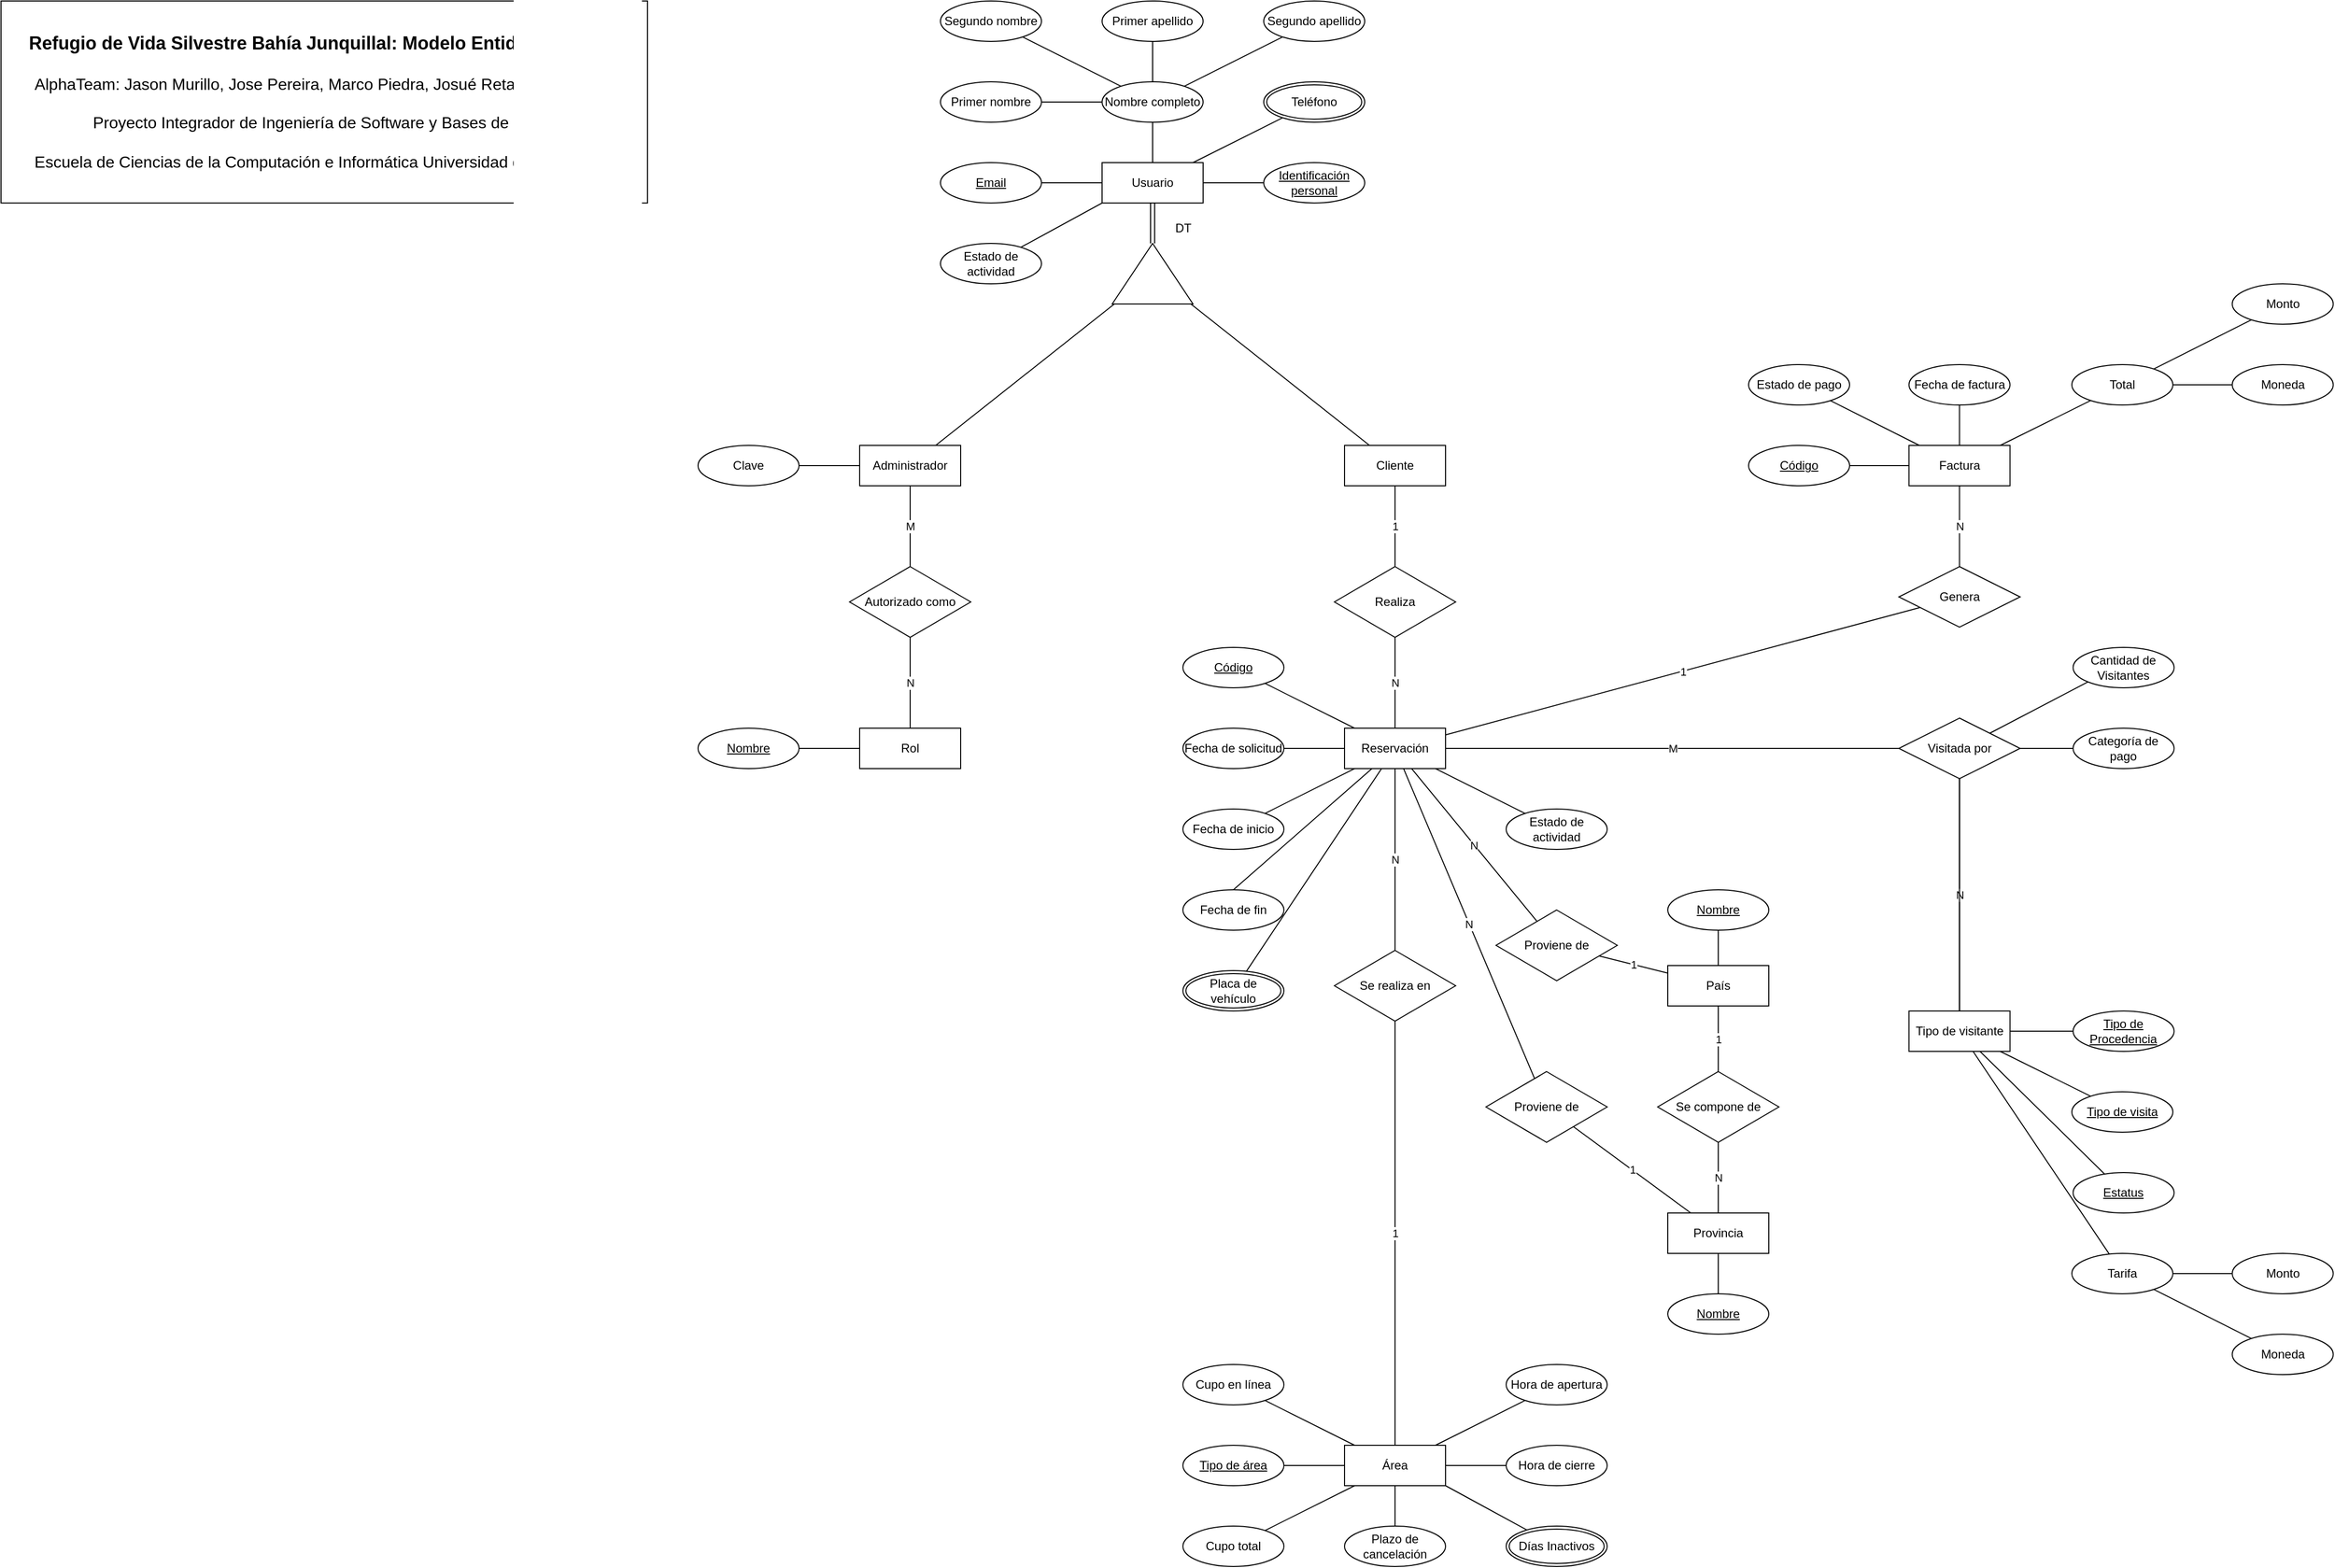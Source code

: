 <mxfile version="21.3.3" type="google" pages="2">
  <diagram id="D8fa6SzRuzp65krqOeX7" name="E-R">
    <mxGraphModel grid="1" page="1" gridSize="10" guides="1" tooltips="1" connect="1" arrows="1" fold="1" pageScale="1" pageWidth="850" pageHeight="1100" math="0" shadow="0">
      <root>
        <mxCell id="0" />
        <mxCell id="1" parent="0" />
        <mxCell id="Kqt-vZ9Plk5DfBnfXzL9-3" value="Identificación personal" style="ellipse;whiteSpace=wrap;html=1;align=center;fontStyle=4;" vertex="1" parent="1">
          <mxGeometry x="-270" y="200" width="100" height="40" as="geometry" />
        </mxCell>
        <mxCell id="Kqt-vZ9Plk5DfBnfXzL9-4" value="Nombre completo" style="ellipse;whiteSpace=wrap;html=1;align=center;" vertex="1" parent="1">
          <mxGeometry x="-430" y="120" width="100" height="40" as="geometry" />
        </mxCell>
        <mxCell id="Kqt-vZ9Plk5DfBnfXzL9-5" value="Email" style="ellipse;whiteSpace=wrap;html=1;align=center;fontStyle=4;" vertex="1" parent="1">
          <mxGeometry x="-590" y="200" width="100" height="40" as="geometry" />
        </mxCell>
        <mxCell id="Kqt-vZ9Plk5DfBnfXzL9-6" value="Usuario" style="whiteSpace=wrap;html=1;align=center;" vertex="1" parent="1">
          <mxGeometry x="-430" y="200" width="100" height="40" as="geometry" />
        </mxCell>
        <mxCell id="Kqt-vZ9Plk5DfBnfXzL9-7" value="Primer nombre" style="ellipse;whiteSpace=wrap;html=1;align=center;" vertex="1" parent="1">
          <mxGeometry x="-590" y="120" width="100" height="40" as="geometry" />
        </mxCell>
        <mxCell id="Kqt-vZ9Plk5DfBnfXzL9-8" value="Segundo nombre" style="ellipse;whiteSpace=wrap;html=1;align=center;" vertex="1" parent="1">
          <mxGeometry x="-590" y="40" width="100" height="40" as="geometry" />
        </mxCell>
        <mxCell id="Kqt-vZ9Plk5DfBnfXzL9-9" value="Primer apellido" style="ellipse;whiteSpace=wrap;html=1;align=center;" vertex="1" parent="1">
          <mxGeometry x="-430" y="40" width="100" height="40" as="geometry" />
        </mxCell>
        <mxCell id="Kqt-vZ9Plk5DfBnfXzL9-10" value="Segundo apellido" style="ellipse;whiteSpace=wrap;html=1;align=center;" vertex="1" parent="1">
          <mxGeometry x="-270" y="40" width="100" height="40" as="geometry" />
        </mxCell>
        <mxCell id="Kqt-vZ9Plk5DfBnfXzL9-11" value="" style="endArrow=none;html=1;rounded=0;" edge="1" parent="1" source="Kqt-vZ9Plk5DfBnfXzL9-7" target="Kqt-vZ9Plk5DfBnfXzL9-4">
          <mxGeometry relative="1" as="geometry">
            <mxPoint x="-480" y="200" as="sourcePoint" />
            <mxPoint x="-535.725" y="42.85" as="targetPoint" />
          </mxGeometry>
        </mxCell>
        <mxCell id="Kqt-vZ9Plk5DfBnfXzL9-12" value="" style="endArrow=none;html=1;rounded=0;" edge="1" parent="1" source="Kqt-vZ9Plk5DfBnfXzL9-8" target="Kqt-vZ9Plk5DfBnfXzL9-4">
          <mxGeometry relative="1" as="geometry">
            <mxPoint x="-345" y="84" as="sourcePoint" />
            <mxPoint x="-510.0" y="40" as="targetPoint" />
          </mxGeometry>
        </mxCell>
        <mxCell id="Kqt-vZ9Plk5DfBnfXzL9-13" value="" style="endArrow=none;html=1;rounded=0;" edge="1" parent="1" source="Kqt-vZ9Plk5DfBnfXzL9-4" target="Kqt-vZ9Plk5DfBnfXzL9-9">
          <mxGeometry relative="1" as="geometry">
            <mxPoint x="-270.0" y="40" as="sourcePoint" />
            <mxPoint x="-205" y="146" as="targetPoint" />
          </mxGeometry>
        </mxCell>
        <mxCell id="Kqt-vZ9Plk5DfBnfXzL9-14" value="" style="endArrow=none;html=1;rounded=0;" edge="1" parent="1" source="Kqt-vZ9Plk5DfBnfXzL9-4" target="Kqt-vZ9Plk5DfBnfXzL9-10">
          <mxGeometry relative="1" as="geometry">
            <mxPoint x="-244.157" y="42.879" as="sourcePoint" />
            <mxPoint x="-195" y="156" as="targetPoint" />
          </mxGeometry>
        </mxCell>
        <mxCell id="Kqt-vZ9Plk5DfBnfXzL9-15" value="" style="endArrow=none;html=1;rounded=0;" edge="1" parent="1" source="Kqt-vZ9Plk5DfBnfXzL9-5" target="Kqt-vZ9Plk5DfBnfXzL9-6">
          <mxGeometry relative="1" as="geometry">
            <mxPoint x="-315" y="114" as="sourcePoint" />
            <mxPoint x="-185" y="166" as="targetPoint" />
          </mxGeometry>
        </mxCell>
        <mxCell id="Kqt-vZ9Plk5DfBnfXzL9-16" value="" style="endArrow=none;html=1;rounded=0;" edge="1" parent="1" source="Kqt-vZ9Plk5DfBnfXzL9-4" target="Kqt-vZ9Plk5DfBnfXzL9-6">
          <mxGeometry relative="1" as="geometry">
            <mxPoint x="-305" y="124" as="sourcePoint" />
            <mxPoint x="-175" y="176" as="targetPoint" />
          </mxGeometry>
        </mxCell>
        <mxCell id="Kqt-vZ9Plk5DfBnfXzL9-17" value="" style="endArrow=none;html=1;rounded=0;" edge="1" parent="1" source="Kqt-vZ9Plk5DfBnfXzL9-3" target="Kqt-vZ9Plk5DfBnfXzL9-6">
          <mxGeometry relative="1" as="geometry">
            <mxPoint x="-295" y="134" as="sourcePoint" />
            <mxPoint x="-165" y="186" as="targetPoint" />
          </mxGeometry>
        </mxCell>
        <mxCell id="Kqt-vZ9Plk5DfBnfXzL9-20" value="Clave" style="ellipse;whiteSpace=wrap;html=1;align=center;" vertex="1" parent="1">
          <mxGeometry x="-830" y="480" width="100" height="40" as="geometry" />
        </mxCell>
        <mxCell id="Kqt-vZ9Plk5DfBnfXzL9-21" value="" style="endArrow=none;html=1;rounded=0;" edge="1" parent="1" source="Kqt-vZ9Plk5DfBnfXzL9-20" target="Kqt-vZ9Plk5DfBnfXzL9-28">
          <mxGeometry width="50" height="50" relative="1" as="geometry">
            <mxPoint x="-480" y="340" as="sourcePoint" />
            <mxPoint x="-430" y="290" as="targetPoint" />
          </mxGeometry>
        </mxCell>
        <mxCell id="Kqt-vZ9Plk5DfBnfXzL9-26" value="" style="triangle;whiteSpace=wrap;html=1;rotation=-90;" vertex="1" parent="1">
          <mxGeometry x="-410" y="270" width="60" height="80" as="geometry" />
        </mxCell>
        <mxCell id="Kqt-vZ9Plk5DfBnfXzL9-27" value="" style="endArrow=none;html=1;rounded=0;shape=link;" edge="1" parent="1" source="Kqt-vZ9Plk5DfBnfXzL9-26" target="Kqt-vZ9Plk5DfBnfXzL9-6">
          <mxGeometry relative="1" as="geometry">
            <mxPoint x="-388.462" y="282.308" as="sourcePoint" />
            <mxPoint x="450" y="350" as="targetPoint" />
          </mxGeometry>
        </mxCell>
        <mxCell id="Kqt-vZ9Plk5DfBnfXzL9-28" value="Administrador" style="whiteSpace=wrap;html=1;align=center;" vertex="1" parent="1">
          <mxGeometry x="-670" y="480" width="100" height="40" as="geometry" />
        </mxCell>
        <mxCell id="Kqt-vZ9Plk5DfBnfXzL9-29" value="Cliente" style="whiteSpace=wrap;html=1;align=center;" vertex="1" parent="1">
          <mxGeometry x="-190" y="480" width="100" height="40" as="geometry" />
        </mxCell>
        <mxCell id="Kqt-vZ9Plk5DfBnfXzL9-30" value="" style="endArrow=none;html=1;rounded=0;" edge="1" parent="1" source="Kqt-vZ9Plk5DfBnfXzL9-26" target="Kqt-vZ9Plk5DfBnfXzL9-28">
          <mxGeometry relative="1" as="geometry">
            <mxPoint x="-280" y="410" as="sourcePoint" />
            <mxPoint x="-280" y="370" as="targetPoint" />
          </mxGeometry>
        </mxCell>
        <mxCell id="Kqt-vZ9Plk5DfBnfXzL9-31" value="" style="endArrow=none;html=1;rounded=0;" edge="1" parent="1" source="Kqt-vZ9Plk5DfBnfXzL9-26" target="Kqt-vZ9Plk5DfBnfXzL9-29">
          <mxGeometry relative="1" as="geometry">
            <mxPoint x="-270" y="420" as="sourcePoint" />
            <mxPoint x="-270" y="380" as="targetPoint" />
          </mxGeometry>
        </mxCell>
        <mxCell id="Kqt-vZ9Plk5DfBnfXzL9-32" value="DT" style="text;html=1;align=center;verticalAlign=middle;resizable=0;points=[];autosize=1;strokeColor=none;fillColor=none;" vertex="1" parent="1">
          <mxGeometry x="-370" y="250" width="40" height="30" as="geometry" />
        </mxCell>
        <mxCell id="Kqt-vZ9Plk5DfBnfXzL9-33" value="Rol" style="whiteSpace=wrap;html=1;align=center;" vertex="1" parent="1">
          <mxGeometry x="-670" y="760" width="100" height="40" as="geometry" />
        </mxCell>
        <mxCell id="Kqt-vZ9Plk5DfBnfXzL9-35" value="Autorizado como" style="shape=rhombus;perimeter=rhombusPerimeter;whiteSpace=wrap;html=1;align=center;" vertex="1" parent="1">
          <mxGeometry x="-680" y="600" width="120" height="70" as="geometry" />
        </mxCell>
        <mxCell id="Kqt-vZ9Plk5DfBnfXzL9-37" value="N" style="endArrow=none;html=1;rounded=0;" edge="1" parent="1" source="Kqt-vZ9Plk5DfBnfXzL9-35" target="Kqt-vZ9Plk5DfBnfXzL9-33">
          <mxGeometry relative="1" as="geometry">
            <mxPoint x="-620" y="910" as="sourcePoint" />
            <mxPoint x="-570" y="910" as="targetPoint" />
          </mxGeometry>
        </mxCell>
        <mxCell id="Kqt-vZ9Plk5DfBnfXzL9-38" value="M" style="endArrow=none;html=1;rounded=0;" edge="1" parent="1" source="Kqt-vZ9Plk5DfBnfXzL9-35" target="Kqt-vZ9Plk5DfBnfXzL9-28">
          <mxGeometry relative="1" as="geometry">
            <mxPoint x="-610" y="680" as="sourcePoint" />
            <mxPoint x="-560" y="680" as="targetPoint" />
          </mxGeometry>
        </mxCell>
        <mxCell id="Kqt-vZ9Plk5DfBnfXzL9-43" value="Nombre" style="ellipse;whiteSpace=wrap;html=1;align=center;fontStyle=4;" vertex="1" parent="1">
          <mxGeometry x="-830" y="760" width="100" height="40" as="geometry" />
        </mxCell>
        <mxCell id="Kqt-vZ9Plk5DfBnfXzL9-71" value="Área" style="whiteSpace=wrap;html=1;align=center;" vertex="1" parent="1">
          <mxGeometry x="-190" y="1470" width="100" height="40" as="geometry" />
        </mxCell>
        <mxCell id="Kqt-vZ9Plk5DfBnfXzL9-97" value="Tipo de visitante" style="whiteSpace=wrap;html=1;align=center;" vertex="1" parent="1">
          <mxGeometry x="368.77" y="1040" width="100" height="40" as="geometry" />
        </mxCell>
        <mxCell id="Kqt-vZ9Plk5DfBnfXzL9-99" value="Tipo de Procedencia" style="ellipse;whiteSpace=wrap;html=1;align=center;fontStyle=4;" vertex="1" parent="1">
          <mxGeometry x="531.23" y="1040" width="100" height="40" as="geometry" />
        </mxCell>
        <mxCell id="qFDOHUSYHFr1o0WApgUc-2" value="Teléfono" style="ellipse;shape=doubleEllipse;margin=3;whiteSpace=wrap;html=1;align=center;" vertex="1" parent="1">
          <mxGeometry x="-270" y="120" width="100" height="40" as="geometry" />
        </mxCell>
        <mxCell id="qFDOHUSYHFr1o0WApgUc-3" value="" style="endArrow=none;html=1;rounded=0;" edge="1" parent="1" source="Kqt-vZ9Plk5DfBnfXzL9-6" target="qFDOHUSYHFr1o0WApgUc-2">
          <mxGeometry relative="1" as="geometry">
            <mxPoint x="-260" y="230" as="sourcePoint" />
            <mxPoint x="-100" y="230" as="targetPoint" />
          </mxGeometry>
        </mxCell>
        <mxCell id="qFDOHUSYHFr1o0WApgUc-39" value="Placa de vehículo" style="ellipse;shape=doubleEllipse;margin=3;whiteSpace=wrap;html=1;align=center;" vertex="1" parent="1">
          <mxGeometry x="-350" y="1000" width="100" height="40" as="geometry" />
        </mxCell>
        <mxCell id="1ZeVHOT2A63UaoM2Mehe-14" value="Genera" style="shape=rhombus;perimeter=rhombusPerimeter;whiteSpace=wrap;html=1;align=center;" vertex="1" parent="1">
          <mxGeometry x="358.77" y="600" width="120" height="60" as="geometry" />
        </mxCell>
        <mxCell id="1ZeVHOT2A63UaoM2Mehe-15" value="Factura" style="whiteSpace=wrap;html=1;align=center;" vertex="1" parent="1">
          <mxGeometry x="368.77" y="480" width="100" height="40" as="geometry" />
        </mxCell>
        <mxCell id="1ZeVHOT2A63UaoM2Mehe-19" value="Total" style="ellipse;whiteSpace=wrap;html=1;align=center;" vertex="1" parent="1">
          <mxGeometry x="530" y="400" width="100" height="40" as="geometry" />
        </mxCell>
        <mxCell id="1ZeVHOT2A63UaoM2Mehe-23" value="N" style="endArrow=none;html=1;rounded=0;" edge="1" parent="1" source="1ZeVHOT2A63UaoM2Mehe-14" target="1ZeVHOT2A63UaoM2Mehe-15">
          <mxGeometry width="50" height="50" relative="1" as="geometry">
            <mxPoint x="1518.77" y="235" as="sourcePoint" />
            <mxPoint x="1238.77" as="targetPoint" />
          </mxGeometry>
        </mxCell>
        <mxCell id="1ZeVHOT2A63UaoM2Mehe-25" value="Código" style="ellipse;whiteSpace=wrap;html=1;align=center;fontStyle=4;" vertex="1" parent="1">
          <mxGeometry x="210" y="480" width="100" height="40" as="geometry" />
        </mxCell>
        <mxCell id="1ZeVHOT2A63UaoM2Mehe-26" value="" style="endArrow=none;html=1;rounded=0;" edge="1" parent="1" source="1ZeVHOT2A63UaoM2Mehe-25" target="1ZeVHOT2A63UaoM2Mehe-15">
          <mxGeometry relative="1" as="geometry">
            <mxPoint x="290.005" y="435.617" as="sourcePoint" />
            <mxPoint x="148.77" y="720" as="targetPoint" />
          </mxGeometry>
        </mxCell>
        <mxCell id="1ZeVHOT2A63UaoM2Mehe-28" value="" style="endArrow=none;html=1;rounded=0;" edge="1" parent="1" source="1ZeVHOT2A63UaoM2Mehe-15" target="1ZeVHOT2A63UaoM2Mehe-19">
          <mxGeometry relative="1" as="geometry">
            <mxPoint x="1088.77" y="1000" as="sourcePoint" />
            <mxPoint x="148.77" y="720" as="targetPoint" />
          </mxGeometry>
        </mxCell>
        <mxCell id="1ZeVHOT2A63UaoM2Mehe-34" value="" style="endArrow=none;html=1;rounded=0;" edge="1" parent="1" source="qFDOHUSYHFr1o0WApgUc-39" target="sY47T2-COHp8lDWQmf8w-21">
          <mxGeometry width="50" height="50" relative="1" as="geometry">
            <mxPoint x="-30" y="610" as="sourcePoint" />
            <mxPoint x="20" y="560" as="targetPoint" />
          </mxGeometry>
        </mxCell>
        <mxCell id="1ZeVHOT2A63UaoM2Mehe-41" value="" style="endArrow=none;html=1;rounded=0;" edge="1" parent="1" source="hWiOat8IrOAbXOlycMeo-8" target="sY47T2-COHp8lDWQmf8w-21">
          <mxGeometry relative="1" as="geometry">
            <mxPoint x="680" y="470" as="sourcePoint" />
            <mxPoint x="290" y="720" as="targetPoint" />
          </mxGeometry>
        </mxCell>
        <mxCell id="1ZeVHOT2A63UaoM2Mehe-100" value="Cupo total" style="ellipse;whiteSpace=wrap;html=1;align=center;" vertex="1" parent="1">
          <mxGeometry x="-350" y="1550" width="100" height="40" as="geometry" />
        </mxCell>
        <mxCell id="1ZeVHOT2A63UaoM2Mehe-101" value="1" style="endArrow=none;html=1;rounded=0;" edge="1" parent="1" source="sY47T2-COHp8lDWQmf8w-12" target="Kqt-vZ9Plk5DfBnfXzL9-71">
          <mxGeometry relative="1" as="geometry">
            <mxPoint x="-890" y="1440" as="sourcePoint" />
            <mxPoint x="-730" y="1500" as="targetPoint" />
          </mxGeometry>
        </mxCell>
        <mxCell id="1ZeVHOT2A63UaoM2Mehe-105" value="" style="endArrow=none;html=1;rounded=0;" edge="1" parent="1" source="Kqt-vZ9Plk5DfBnfXzL9-71" target="1ZeVHOT2A63UaoM2Mehe-100">
          <mxGeometry relative="1" as="geometry">
            <mxPoint x="-430" y="1510" as="sourcePoint" />
            <mxPoint x="-1380" y="1910" as="targetPoint" />
          </mxGeometry>
        </mxCell>
        <mxCell id="1ZeVHOT2A63UaoM2Mehe-122" value="" style="endArrow=none;html=1;rounded=0;" edge="1" parent="1" source="Kqt-vZ9Plk5DfBnfXzL9-99" target="Kqt-vZ9Plk5DfBnfXzL9-97">
          <mxGeometry relative="1" as="geometry">
            <mxPoint x="238.77" y="700" as="sourcePoint" />
            <mxPoint x="398.77" y="700" as="targetPoint" />
          </mxGeometry>
        </mxCell>
        <mxCell id="1ZeVHOT2A63UaoM2Mehe-135" value="" style="endArrow=none;html=1;rounded=0;" edge="1" parent="1" source="1ZeVHOT2A63UaoM2Mehe-119" target="USUCQsb5pAr8QLoM0wyg-1">
          <mxGeometry relative="1" as="geometry">
            <mxPoint x="1378.77" y="410" as="sourcePoint" />
            <mxPoint x="548.647" y="844.421" as="targetPoint" />
          </mxGeometry>
        </mxCell>
        <mxCell id="1ZeVHOT2A63UaoM2Mehe-136" value="Estatus" style="ellipse;whiteSpace=wrap;html=1;align=center;fontStyle=4;" vertex="1" parent="1">
          <mxGeometry x="531.23" y="1200" width="100" height="40" as="geometry" />
        </mxCell>
        <mxCell id="1ZeVHOT2A63UaoM2Mehe-137" value="" style="endArrow=none;html=1;rounded=0;" edge="1" parent="1" source="1ZeVHOT2A63UaoM2Mehe-136" target="Kqt-vZ9Plk5DfBnfXzL9-97">
          <mxGeometry relative="1" as="geometry">
            <mxPoint x="678.77" y="540" as="sourcePoint" />
            <mxPoint x="838.77" y="540" as="targetPoint" />
          </mxGeometry>
        </mxCell>
        <mxCell id="B8EIARJEzoTsojzDx6ol-6" value="Tarifa" style="ellipse;whiteSpace=wrap;html=1;align=center;" vertex="1" parent="1">
          <mxGeometry x="530" y="1280" width="100" height="40" as="geometry" />
        </mxCell>
        <mxCell id="B8EIARJEzoTsojzDx6ol-7" value="Moneda" style="ellipse;whiteSpace=wrap;html=1;align=center;" vertex="1" parent="1">
          <mxGeometry x="688.77" y="1360" width="100" height="40" as="geometry" />
        </mxCell>
        <mxCell id="B8EIARJEzoTsojzDx6ol-8" value="" style="endArrow=none;html=1;rounded=0;" edge="1" parent="1" source="Kqt-vZ9Plk5DfBnfXzL9-97" target="B8EIARJEzoTsojzDx6ol-6">
          <mxGeometry relative="1" as="geometry">
            <mxPoint x="908.77" y="640" as="sourcePoint" />
            <mxPoint x="1048.77" y="630" as="targetPoint" />
          </mxGeometry>
        </mxCell>
        <mxCell id="B8EIARJEzoTsojzDx6ol-9" value="" style="endArrow=none;html=1;rounded=0;" edge="1" parent="1" source="B8EIARJEzoTsojzDx6ol-6" target="B8EIARJEzoTsojzDx6ol-7">
          <mxGeometry relative="1" as="geometry">
            <mxPoint x="1111.235" y="1205.617" as="sourcePoint" />
            <mxPoint x="1172" y="1173" as="targetPoint" />
          </mxGeometry>
        </mxCell>
        <mxCell id="B8EIARJEzoTsojzDx6ol-11" value="Moneda" style="ellipse;whiteSpace=wrap;html=1;align=center;" vertex="1" parent="1">
          <mxGeometry x="688.77" y="400" width="100" height="40" as="geometry" />
        </mxCell>
        <mxCell id="B8EIARJEzoTsojzDx6ol-12" value="" style="endArrow=none;html=1;rounded=0;" edge="1" parent="1" source="1ZeVHOT2A63UaoM2Mehe-19" target="B8EIARJEzoTsojzDx6ol-11">
          <mxGeometry relative="1" as="geometry">
            <mxPoint x="1428.77" y="660" as="sourcePoint" />
            <mxPoint x="1138.77" y="540" as="targetPoint" />
          </mxGeometry>
        </mxCell>
        <mxCell id="riO0B1hnQ6P0g7jeHkSF-1" value="Estado de actividad" style="ellipse;whiteSpace=wrap;html=1;align=center;" vertex="1" parent="1">
          <mxGeometry x="-590" y="280" width="100" height="40" as="geometry" />
        </mxCell>
        <mxCell id="riO0B1hnQ6P0g7jeHkSF-2" value="" style="endArrow=none;html=1;rounded=0;entryX=0;entryY=1;entryDx=0;entryDy=0;" edge="1" parent="1" source="riO0B1hnQ6P0g7jeHkSF-1" target="Kqt-vZ9Plk5DfBnfXzL9-6">
          <mxGeometry relative="1" as="geometry">
            <mxPoint x="-210" y="550" as="sourcePoint" />
            <mxPoint x="-50" y="550" as="targetPoint" />
          </mxGeometry>
        </mxCell>
        <mxCell id="RWrSl44hWCOKPZgHyArZ-4" value="" style="endArrow=none;html=1;rounded=0;" edge="1" parent="1" source="Kqt-vZ9Plk5DfBnfXzL9-43" target="Kqt-vZ9Plk5DfBnfXzL9-33">
          <mxGeometry relative="1" as="geometry">
            <mxPoint x="-260" y="910" as="sourcePoint" />
            <mxPoint x="-100" y="910" as="targetPoint" />
          </mxGeometry>
        </mxCell>
        <mxCell id="qe52rmB15biePx1LGS6w-1" value="Estado de pago" style="ellipse;whiteSpace=wrap;html=1;align=center;" vertex="1" parent="1">
          <mxGeometry x="210" y="400" width="100" height="40" as="geometry" />
        </mxCell>
        <mxCell id="qe52rmB15biePx1LGS6w-2" value="" style="endArrow=none;html=1;rounded=0;" edge="1" parent="1" source="1ZeVHOT2A63UaoM2Mehe-15" target="qe52rmB15biePx1LGS6w-1">
          <mxGeometry relative="1" as="geometry">
            <mxPoint x="918.77" y="940.0" as="sourcePoint" />
            <mxPoint x="1178.77" y="470" as="targetPoint" />
          </mxGeometry>
        </mxCell>
        <mxCell id="sY47T2-COHp8lDWQmf8w-3" value="Realiza" style="shape=rhombus;perimeter=rhombusPerimeter;whiteSpace=wrap;html=1;align=center;" vertex="1" parent="1">
          <mxGeometry x="-200" y="600" width="120" height="70" as="geometry" />
        </mxCell>
        <mxCell id="sY47T2-COHp8lDWQmf8w-4" value="1" style="endArrow=none;html=1;rounded=0;" edge="1" parent="1" source="Kqt-vZ9Plk5DfBnfXzL9-29" target="sY47T2-COHp8lDWQmf8w-3">
          <mxGeometry width="50" height="50" relative="1" as="geometry">
            <mxPoint x="-110" y="490" as="sourcePoint" />
            <mxPoint x="940" y="510" as="targetPoint" />
          </mxGeometry>
        </mxCell>
        <mxCell id="sY47T2-COHp8lDWQmf8w-5" value="N" style="endArrow=none;html=1;rounded=0;" edge="1" parent="1" source="sY47T2-COHp8lDWQmf8w-3" target="sY47T2-COHp8lDWQmf8w-21">
          <mxGeometry width="50" height="50" relative="1" as="geometry">
            <mxPoint x="1000" y="570" as="sourcePoint" />
            <mxPoint x="950" y="505.769" as="targetPoint" />
          </mxGeometry>
        </mxCell>
        <mxCell id="sY47T2-COHp8lDWQmf8w-10" value="" style="endArrow=none;html=1;rounded=0;" edge="1" parent="1" source="sY47T2-COHp8lDWQmf8w-21" target="xY7ZsWSme33N39OAaJpe-32">
          <mxGeometry width="50" height="50" relative="1" as="geometry">
            <mxPoint x="-167.692" y="971.538" as="sourcePoint" />
            <mxPoint x="870" y="480" as="targetPoint" />
          </mxGeometry>
        </mxCell>
        <mxCell id="sY47T2-COHp8lDWQmf8w-12" value="Se realiza en" style="shape=rhombus;perimeter=rhombusPerimeter;whiteSpace=wrap;html=1;align=center;" vertex="1" parent="1">
          <mxGeometry x="-200" y="980" width="120" height="70" as="geometry" />
        </mxCell>
        <mxCell id="sY47T2-COHp8lDWQmf8w-13" value="N" style="endArrow=none;html=1;rounded=0;" edge="1" parent="1" source="sY47T2-COHp8lDWQmf8w-21" target="sY47T2-COHp8lDWQmf8w-12">
          <mxGeometry width="50" height="50" relative="1" as="geometry">
            <mxPoint x="-120" y="830" as="sourcePoint" />
            <mxPoint x="346" y="1090" as="targetPoint" />
          </mxGeometry>
        </mxCell>
        <mxCell id="sY47T2-COHp8lDWQmf8w-21" value="Reservación" style="whiteSpace=wrap;html=1;align=center;" vertex="1" parent="1">
          <mxGeometry x="-190" y="760" width="100" height="40" as="geometry" />
        </mxCell>
        <mxCell id="sY47T2-COHp8lDWQmf8w-38" value="1" style="endArrow=none;html=1;rounded=0;" edge="1" parent="1" source="sY47T2-COHp8lDWQmf8w-21" target="1ZeVHOT2A63UaoM2Mehe-14">
          <mxGeometry width="50" height="50" relative="1" as="geometry">
            <mxPoint x="240" y="440" as="sourcePoint" />
            <mxPoint x="290" y="390" as="targetPoint" />
          </mxGeometry>
        </mxCell>
        <mxCell id="sY47T2-COHp8lDWQmf8w-41" value="N" style="endArrow=none;html=1;rounded=0;" edge="1" parent="1" source="1ZeVHOT2A63UaoM2Mehe-119" target="Kqt-vZ9Plk5DfBnfXzL9-97">
          <mxGeometry width="50" height="50" relative="1" as="geometry">
            <mxPoint x="1078.77" y="750" as="sourcePoint" />
            <mxPoint x="1128.77" y="700" as="targetPoint" />
          </mxGeometry>
        </mxCell>
        <mxCell id="sY47T2-COHp8lDWQmf8w-42" value="M" style="endArrow=none;html=1;rounded=0;" edge="1" parent="1" source="sY47T2-COHp8lDWQmf8w-21" target="1ZeVHOT2A63UaoM2Mehe-119">
          <mxGeometry width="50" height="50" relative="1" as="geometry">
            <mxPoint x="1000" y="720" as="sourcePoint" />
            <mxPoint x="1020" y="600" as="targetPoint" />
          </mxGeometry>
        </mxCell>
        <mxCell id="sY47T2-COHp8lDWQmf8w-43" value="Monto" style="ellipse;whiteSpace=wrap;html=1;align=center;" vertex="1" parent="1">
          <mxGeometry x="688.77" y="1280" width="100" height="40" as="geometry" />
        </mxCell>
        <mxCell id="sY47T2-COHp8lDWQmf8w-44" value="" style="endArrow=none;html=1;rounded=0;" edge="1" parent="1" source="B8EIARJEzoTsojzDx6ol-6" target="sY47T2-COHp8lDWQmf8w-43">
          <mxGeometry relative="1" as="geometry">
            <mxPoint x="760" y="1300" as="sourcePoint" />
            <mxPoint x="760" y="1340" as="targetPoint" />
          </mxGeometry>
        </mxCell>
        <mxCell id="sY47T2-COHp8lDWQmf8w-46" value="" style="endArrow=none;html=1;rounded=0;" edge="1" parent="1" source="Kqt-vZ9Plk5DfBnfXzL9-97" target="YhCTuX_-DWByCGEXrxEa-3">
          <mxGeometry relative="1" as="geometry">
            <mxPoint x="578.77" y="650" as="sourcePoint" />
            <mxPoint x="310" y="1060" as="targetPoint" />
          </mxGeometry>
        </mxCell>
        <mxCell id="hWiOat8IrOAbXOlycMeo-2" value="Monto" style="ellipse;whiteSpace=wrap;html=1;align=center;" vertex="1" parent="1">
          <mxGeometry x="688.77" y="320" width="100" height="40" as="geometry" />
        </mxCell>
        <mxCell id="hWiOat8IrOAbXOlycMeo-3" value="" style="endArrow=none;html=1;rounded=0;" edge="1" parent="1" source="1ZeVHOT2A63UaoM2Mehe-19" target="hWiOat8IrOAbXOlycMeo-2">
          <mxGeometry relative="1" as="geometry">
            <mxPoint x="1428.77" y="630" as="sourcePoint" />
            <mxPoint x="1488.77" y="630" as="targetPoint" />
          </mxGeometry>
        </mxCell>
        <mxCell id="hWiOat8IrOAbXOlycMeo-6" value="Código" style="ellipse;whiteSpace=wrap;html=1;align=center;fontStyle=4;" vertex="1" parent="1">
          <mxGeometry x="-350" y="680" width="100" height="40" as="geometry" />
        </mxCell>
        <mxCell id="hWiOat8IrOAbXOlycMeo-7" value="" style="endArrow=none;html=1;rounded=0;" edge="1" parent="1" source="sY47T2-COHp8lDWQmf8w-21" target="hWiOat8IrOAbXOlycMeo-6">
          <mxGeometry relative="1" as="geometry">
            <mxPoint x="659" y="446" as="sourcePoint" />
            <mxPoint x="570" y="490" as="targetPoint" />
          </mxGeometry>
        </mxCell>
        <mxCell id="hWiOat8IrOAbXOlycMeo-8" value="Fecha de solicitud" style="ellipse;whiteSpace=wrap;html=1;align=center;" vertex="1" parent="1">
          <mxGeometry x="-350" y="760" width="100" height="40" as="geometry" />
        </mxCell>
        <mxCell id="S1TTrgTvm-r0cN4Feflv-1" value="" style="endArrow=none;html=1;rounded=0;" edge="1" parent="1" source="Kqt-vZ9Plk5DfBnfXzL9-97" target="1ZeVHOT2A63UaoM2Mehe-119">
          <mxGeometry relative="1" as="geometry">
            <mxPoint x="642.77" y="1040" as="sourcePoint" />
            <mxPoint x="724.77" y="570" as="targetPoint" />
          </mxGeometry>
        </mxCell>
        <mxCell id="1ZeVHOT2A63UaoM2Mehe-119" value="Visitada por" style="shape=rhombus;perimeter=rhombusPerimeter;whiteSpace=wrap;html=1;align=center;" vertex="1" parent="1">
          <mxGeometry x="358.77" y="750" width="120" height="60" as="geometry" />
        </mxCell>
        <mxCell id="Zk72873NY5vEeb_JB-v2-1" value="&lt;font style=&quot;font-size: 16px;&quot;&gt;&lt;font style=&quot;font-size: 18px;&quot;&gt;&lt;b style=&quot;&quot;&gt;Refugio de Vida Silvestre Bahía Junquillal: Modelo Entidad-Relación&lt;br&gt;&lt;/b&gt;&lt;/font&gt;&lt;br&gt;&lt;font style=&quot;font-size: 16px;&quot;&gt;AlphaTeam: Jason Murillo, Jose Pereira, Marco Piedra, Josué Retana, Ariel Solís&lt;br&gt;&lt;br&gt;Proyecto Integrador de Ingeniería de Software y Bases de Datos&lt;br&gt;&lt;br&gt;Escuela de Ciencias de la Computación e Informática Universidad de Costa Rica&lt;br&gt;&lt;/font&gt;&lt;/font&gt;" style="rounded=0;whiteSpace=wrap;html=1;" vertex="1" parent="1">
          <mxGeometry x="-1520" y="40" width="640" height="200" as="geometry" />
        </mxCell>
        <mxCell id="YhCTuX_-DWByCGEXrxEa-1" value="&lt;u&gt;Nombre&lt;/u&gt;" style="ellipse;whiteSpace=wrap;html=1;align=center;" vertex="1" parent="1">
          <mxGeometry x="130" y="920" width="100" height="40" as="geometry" />
        </mxCell>
        <mxCell id="YhCTuX_-DWByCGEXrxEa-2" value="" style="endArrow=none;html=1;rounded=0;" edge="1" parent="1" source="wtIRTRhurQf4PdZwdl-7-1" target="YhCTuX_-DWByCGEXrxEa-1">
          <mxGeometry relative="1" as="geometry">
            <mxPoint x="459" y="805" as="sourcePoint" />
            <mxPoint x="559" y="854" as="targetPoint" />
          </mxGeometry>
        </mxCell>
        <mxCell id="YhCTuX_-DWByCGEXrxEa-3" value="Tipo de visita" style="ellipse;whiteSpace=wrap;html=1;align=center;fontStyle=4;" vertex="1" parent="1">
          <mxGeometry x="530" y="1120" width="100" height="40" as="geometry" />
        </mxCell>
        <mxCell id="USUCQsb5pAr8QLoM0wyg-1" value="Categoría de pago" style="ellipse;whiteSpace=wrap;html=1;align=center;" vertex="1" parent="1">
          <mxGeometry x="531.23" y="760" width="100" height="40" as="geometry" />
        </mxCell>
        <mxCell id="oBK-15pl8B5aUL9y_Sa4-1" value="Fecha de factura" style="ellipse;whiteSpace=wrap;html=1;align=center;" vertex="1" parent="1">
          <mxGeometry x="368.77" y="400" width="100" height="40" as="geometry" />
        </mxCell>
        <mxCell id="oBK-15pl8B5aUL9y_Sa4-2" value="" style="endArrow=none;html=1;rounded=0;" edge="1" parent="1" source="1ZeVHOT2A63UaoM2Mehe-15" target="oBK-15pl8B5aUL9y_Sa4-1">
          <mxGeometry relative="1" as="geometry">
            <mxPoint x="389" y="490" as="sourcePoint" />
            <mxPoint x="301" y="446" as="targetPoint" />
          </mxGeometry>
        </mxCell>
        <mxCell id="xY7ZsWSme33N39OAaJpe-26" value="Plazo de cancelación" style="ellipse;whiteSpace=wrap;html=1;align=center;" vertex="1" parent="1">
          <mxGeometry x="-190" y="1550" width="100" height="40" as="geometry" />
        </mxCell>
        <mxCell id="xY7ZsWSme33N39OAaJpe-27" value="" style="endArrow=none;html=1;rounded=0;exitX=0.5;exitY=1;exitDx=0;exitDy=0;" edge="1" parent="1" source="Kqt-vZ9Plk5DfBnfXzL9-71" target="xY7ZsWSme33N39OAaJpe-26">
          <mxGeometry relative="1" as="geometry">
            <mxPoint x="-405" y="1510" as="sourcePoint" />
            <mxPoint x="-789" y="2124" as="targetPoint" />
          </mxGeometry>
        </mxCell>
        <mxCell id="xY7ZsWSme33N39OAaJpe-32" value="Fecha de inicio" style="ellipse;whiteSpace=wrap;html=1;align=center;" vertex="1" parent="1">
          <mxGeometry x="-350" y="840" width="100" height="40" as="geometry" />
        </mxCell>
        <mxCell id="xY7ZsWSme33N39OAaJpe-35" value="&lt;u&gt;Tipo de área&lt;/u&gt;" style="ellipse;whiteSpace=wrap;html=1;align=center;" vertex="1" parent="1">
          <mxGeometry x="-350" y="1470" width="100" height="40" as="geometry" />
        </mxCell>
        <mxCell id="QFMk9W_1vLXHhs9HvsDf-7" value="" style="endArrow=none;html=1;rounded=0;entryX=0;entryY=0.5;entryDx=0;entryDy=0;exitX=1;exitY=0.5;exitDx=0;exitDy=0;" edge="1" parent="1" source="xY7ZsWSme33N39OAaJpe-35" target="Kqt-vZ9Plk5DfBnfXzL9-71">
          <mxGeometry width="50" height="50" relative="1" as="geometry">
            <mxPoint x="-300" y="1450" as="sourcePoint" />
            <mxPoint x="-250" y="1400" as="targetPoint" />
          </mxGeometry>
        </mxCell>
        <mxCell id="QFMk9W_1vLXHhs9HvsDf-9" value="" style="endArrow=none;html=1;rounded=0;entryX=1;entryY=1;entryDx=0;entryDy=0;" edge="1" parent="1" source="xY7ZsWSme33N39OAaJpe-37" target="Kqt-vZ9Plk5DfBnfXzL9-71">
          <mxGeometry width="50" height="50" relative="1" as="geometry">
            <mxPoint x="-60" y="1540" as="sourcePoint" />
            <mxPoint x="-10" y="1490" as="targetPoint" />
          </mxGeometry>
        </mxCell>
        <mxCell id="xY7ZsWSme33N39OAaJpe-37" value="Días Inactivos" style="ellipse;shape=doubleEllipse;margin=3;whiteSpace=wrap;html=1;align=center;" vertex="1" parent="1">
          <mxGeometry x="-30" y="1550" width="100" height="40" as="geometry" />
        </mxCell>
        <mxCell id="xY7ZsWSme33N39OAaJpe-41" value="Hora de apertura" style="ellipse;whiteSpace=wrap;html=1;align=center;" vertex="1" parent="1">
          <mxGeometry x="-30" y="1390" width="100" height="40" as="geometry" />
        </mxCell>
        <mxCell id="xY7ZsWSme33N39OAaJpe-42" value="Hora de cierre" style="ellipse;whiteSpace=wrap;html=1;align=center;" vertex="1" parent="1">
          <mxGeometry x="-30" y="1470" width="100" height="40" as="geometry" />
        </mxCell>
        <mxCell id="xY7ZsWSme33N39OAaJpe-43" value="" style="endArrow=none;html=1;rounded=0;" edge="1" parent="1" source="xY7ZsWSme33N39OAaJpe-41" target="Kqt-vZ9Plk5DfBnfXzL9-71">
          <mxGeometry width="50" height="50" relative="1" as="geometry">
            <mxPoint y="1564" as="sourcePoint" />
            <mxPoint x="-80" y="1520" as="targetPoint" />
          </mxGeometry>
        </mxCell>
        <mxCell id="xY7ZsWSme33N39OAaJpe-44" value="" style="endArrow=none;html=1;rounded=0;" edge="1" parent="1" source="xY7ZsWSme33N39OAaJpe-42" target="Kqt-vZ9Plk5DfBnfXzL9-71">
          <mxGeometry width="50" height="50" relative="1" as="geometry">
            <mxPoint x="-20" y="1500" as="sourcePoint" />
            <mxPoint x="-80" y="1500" as="targetPoint" />
          </mxGeometry>
        </mxCell>
        <mxCell id="O3FmPoLUrpBaHSKhV0Ag-1" value="Fecha de fin" style="ellipse;whiteSpace=wrap;html=1;align=center;" vertex="1" parent="1">
          <mxGeometry x="-350" y="920" width="100" height="40" as="geometry" />
        </mxCell>
        <mxCell id="O3FmPoLUrpBaHSKhV0Ag-2" value="" style="endArrow=none;html=1;rounded=0;exitX=0.5;exitY=0;exitDx=0;exitDy=0;" edge="1" parent="1" source="O3FmPoLUrpBaHSKhV0Ag-1" target="sY47T2-COHp8lDWQmf8w-21">
          <mxGeometry relative="1" as="geometry">
            <mxPoint x="-290" y="1000" as="sourcePoint" />
            <mxPoint x="-240" y="900" as="targetPoint" />
          </mxGeometry>
        </mxCell>
        <mxCell id="oRBXmiKJzxuvldblsA3g-1" value="Estado de actividad" style="ellipse;whiteSpace=wrap;html=1;align=center;" vertex="1" parent="1">
          <mxGeometry x="-30" y="840" width="100" height="40" as="geometry" />
        </mxCell>
        <mxCell id="oRBXmiKJzxuvldblsA3g-2" value="" style="endArrow=none;html=1;rounded=0;" edge="1" parent="1" source="oRBXmiKJzxuvldblsA3g-1" target="sY47T2-COHp8lDWQmf8w-21">
          <mxGeometry relative="1" as="geometry">
            <mxPoint x="-290" y="930" as="sourcePoint" />
            <mxPoint x="-153" y="810" as="targetPoint" />
          </mxGeometry>
        </mxCell>
        <mxCell id="9Pt90IQPoNxhrhOu7RAc-1" value="Cantidad de Visitantes" style="ellipse;whiteSpace=wrap;html=1;align=center;" vertex="1" parent="1">
          <mxGeometry x="531.23" y="680" width="100" height="40" as="geometry" />
        </mxCell>
        <mxCell id="9Pt90IQPoNxhrhOu7RAc-2" value="" style="endArrow=none;html=1;rounded=0;exitX=1;exitY=0;exitDx=0;exitDy=0;entryX=0;entryY=1;entryDx=0;entryDy=0;" edge="1" parent="1" source="1ZeVHOT2A63UaoM2Mehe-119" target="9Pt90IQPoNxhrhOu7RAc-1">
          <mxGeometry relative="1" as="geometry">
            <mxPoint x="-56" y="743" as="sourcePoint" />
            <mxPoint x="-120" y="700" as="targetPoint" />
          </mxGeometry>
        </mxCell>
        <mxCell id="wtIRTRhurQf4PdZwdl-7-1" value="País" style="whiteSpace=wrap;html=1;align=center;" vertex="1" parent="1">
          <mxGeometry x="130" y="995" width="100" height="40" as="geometry" />
        </mxCell>
        <mxCell id="wtIRTRhurQf4PdZwdl-7-2" value="Proviene de" style="shape=rhombus;perimeter=rhombusPerimeter;whiteSpace=wrap;html=1;align=center;" vertex="1" parent="1">
          <mxGeometry x="-40" y="940" width="120" height="70" as="geometry" />
        </mxCell>
        <mxCell id="wtIRTRhurQf4PdZwdl-7-3" value="N" style="endArrow=none;html=1;rounded=0;" edge="1" parent="1" source="wtIRTRhurQf4PdZwdl-7-2" target="sY47T2-COHp8lDWQmf8w-21">
          <mxGeometry relative="1" as="geometry">
            <mxPoint x="-36" y="853" as="sourcePoint" />
            <mxPoint x="-100" y="810" as="targetPoint" />
          </mxGeometry>
        </mxCell>
        <mxCell id="wtIRTRhurQf4PdZwdl-7-4" value="1" style="endArrow=none;html=1;rounded=0;" edge="1" parent="1" source="wtIRTRhurQf4PdZwdl-7-1" target="wtIRTRhurQf4PdZwdl-7-2">
          <mxGeometry relative="1" as="geometry">
            <mxPoint x="31" y="1001" as="sourcePoint" />
            <mxPoint x="-115" y="810" as="targetPoint" />
          </mxGeometry>
        </mxCell>
        <mxCell id="JIAFZDFLffqoH1GOSUpN-1" value="Cupo en línea" style="ellipse;whiteSpace=wrap;html=1;align=center;" vertex="1" parent="1">
          <mxGeometry x="-350" y="1390" width="100" height="40" as="geometry" />
        </mxCell>
        <mxCell id="JIAFZDFLffqoH1GOSUpN-2" value="" style="endArrow=none;html=1;rounded=0;" edge="1" parent="1" source="Kqt-vZ9Plk5DfBnfXzL9-71" target="JIAFZDFLffqoH1GOSUpN-1">
          <mxGeometry width="50" height="50" relative="1" as="geometry">
            <mxPoint x="-240" y="1500" as="sourcePoint" />
            <mxPoint x="-180" y="1500" as="targetPoint" />
          </mxGeometry>
        </mxCell>
        <mxCell id="JIAFZDFLffqoH1GOSUpN-3" value="Provincia" style="whiteSpace=wrap;html=1;align=center;" vertex="1" parent="1">
          <mxGeometry x="130" y="1240" width="100" height="40" as="geometry" />
        </mxCell>
        <mxCell id="JIAFZDFLffqoH1GOSUpN-5" value="Se compone de" style="shape=rhombus;perimeter=rhombusPerimeter;whiteSpace=wrap;html=1;align=center;" vertex="1" parent="1">
          <mxGeometry x="120" y="1100" width="120" height="70" as="geometry" />
        </mxCell>
        <mxCell id="JIAFZDFLffqoH1GOSUpN-6" value="1" style="endArrow=none;html=1;rounded=0;" edge="1" parent="1" source="JIAFZDFLffqoH1GOSUpN-5" target="wtIRTRhurQf4PdZwdl-7-1">
          <mxGeometry relative="1" as="geometry">
            <mxPoint x="190" y="1005" as="sourcePoint" />
            <mxPoint x="190" y="970" as="targetPoint" />
          </mxGeometry>
        </mxCell>
        <mxCell id="JIAFZDFLffqoH1GOSUpN-7" value="N" style="endArrow=none;html=1;rounded=0;" edge="1" parent="1" source="JIAFZDFLffqoH1GOSUpN-3" target="JIAFZDFLffqoH1GOSUpN-5">
          <mxGeometry relative="1" as="geometry">
            <mxPoint x="190" y="1110" as="sourcePoint" />
            <mxPoint x="190" y="1045" as="targetPoint" />
          </mxGeometry>
        </mxCell>
        <mxCell id="JIAFZDFLffqoH1GOSUpN-8" value="&lt;u&gt;Nombre&lt;/u&gt;" style="ellipse;whiteSpace=wrap;html=1;align=center;" vertex="1" parent="1">
          <mxGeometry x="130" y="1320" width="100" height="40" as="geometry" />
        </mxCell>
        <mxCell id="JIAFZDFLffqoH1GOSUpN-9" value="" style="endArrow=none;html=1;rounded=0;" edge="1" parent="1" source="JIAFZDFLffqoH1GOSUpN-8" target="JIAFZDFLffqoH1GOSUpN-3">
          <mxGeometry relative="1" as="geometry">
            <mxPoint x="190" y="1250" as="sourcePoint" />
            <mxPoint x="190" y="1180" as="targetPoint" />
          </mxGeometry>
        </mxCell>
        <mxCell id="p5uMREdx5hDPIIeOXlSN-9" value="1" style="endArrow=none;html=1;rounded=0;" edge="1" parent="1" source="JIAFZDFLffqoH1GOSUpN-3" target="p5uMREdx5hDPIIeOXlSN-10">
          <mxGeometry relative="1" as="geometry">
            <mxPoint x="140" y="1025" as="sourcePoint" />
            <mxPoint x="90" y="1025" as="targetPoint" />
          </mxGeometry>
        </mxCell>
        <mxCell id="p5uMREdx5hDPIIeOXlSN-10" value="Proviene de" style="shape=rhombus;perimeter=rhombusPerimeter;whiteSpace=wrap;html=1;align=center;" vertex="1" parent="1">
          <mxGeometry x="-50" y="1100" width="120" height="70" as="geometry" />
        </mxCell>
        <mxCell id="p5uMREdx5hDPIIeOXlSN-11" value="N" style="endArrow=none;html=1;rounded=0;" edge="1" parent="1" source="p5uMREdx5hDPIIeOXlSN-10" target="sY47T2-COHp8lDWQmf8w-21">
          <mxGeometry relative="1" as="geometry">
            <mxPoint x="13" y="1000" as="sourcePoint" />
            <mxPoint x="-116" y="810" as="targetPoint" />
          </mxGeometry>
        </mxCell>
      </root>
    </mxGraphModel>
  </diagram>
  <diagram id="FkpZm7iR8bxo6Gf0Ejyg" name="Relacional">
    <mxGraphModel grid="1" page="1" gridSize="10" guides="1" tooltips="1" connect="1" arrows="1" fold="1" pageScale="1" pageWidth="850" pageHeight="1100" math="0" shadow="0">
      <root>
        <mxCell id="0" />
        <mxCell id="1" parent="0" />
        <mxCell id="G2EhGgd-BieDhyvPyRMn-3" value="Usuario" style="rounded=0;whiteSpace=wrap;html=1;" vertex="1" parent="1">
          <mxGeometry x="-120" y="320" width="120" height="40" as="geometry" />
        </mxCell>
        <mxCell id="G2EhGgd-BieDhyvPyRMn-4" value="&lt;u&gt;Email&lt;/u&gt;" style="rounded=0;whiteSpace=wrap;html=1;" vertex="1" parent="1">
          <mxGeometry x="-120" y="360" width="120" height="40" as="geometry" />
        </mxCell>
        <mxCell id="G2EhGgd-BieDhyvPyRMn-6" value="PrimerNombre" style="rounded=0;whiteSpace=wrap;html=1;" vertex="1" parent="1">
          <mxGeometry x="120" y="360" width="120" height="40" as="geometry" />
        </mxCell>
        <mxCell id="G2EhGgd-BieDhyvPyRMn-7" value="SegundoNombre" style="rounded=0;whiteSpace=wrap;html=1;" vertex="1" parent="1">
          <mxGeometry x="240" y="360" width="120" height="40" as="geometry" />
        </mxCell>
        <mxCell id="G2EhGgd-BieDhyvPyRMn-8" value="PrimerApellido" style="rounded=0;whiteSpace=wrap;html=1;" vertex="1" parent="1">
          <mxGeometry x="360" y="360" width="120" height="40" as="geometry" />
        </mxCell>
        <mxCell id="G2EhGgd-BieDhyvPyRMn-9" value="SegundoApellido" style="rounded=0;whiteSpace=wrap;html=1;" vertex="1" parent="1">
          <mxGeometry x="480" y="360" width="120" height="40" as="geometry" />
        </mxCell>
        <mxCell id="G2EhGgd-BieDhyvPyRMn-10" value="Telefono" style="rounded=0;whiteSpace=wrap;html=1;" vertex="1" parent="1">
          <mxGeometry x="-120" y="520" width="120" height="40" as="geometry" />
        </mxCell>
        <mxCell id="G2EhGgd-BieDhyvPyRMn-11" value="&lt;u&gt;Email&lt;/u&gt;" style="rounded=0;whiteSpace=wrap;html=1;" vertex="1" parent="1">
          <mxGeometry x="-120" y="560" width="120" height="40" as="geometry" />
        </mxCell>
        <mxCell id="G2EhGgd-BieDhyvPyRMn-12" value="FK(Usuario)" style="rounded=0;whiteSpace=wrap;html=1;" vertex="1" parent="1">
          <mxGeometry x="-120" y="600" width="120" height="40" as="geometry" />
        </mxCell>
        <mxCell id="G2EhGgd-BieDhyvPyRMn-13" value="&lt;u&gt;Numero&lt;/u&gt;" style="rounded=0;whiteSpace=wrap;html=1;" vertex="1" parent="1">
          <mxGeometry y="560" width="120" height="40" as="geometry" />
        </mxCell>
        <mxCell id="DeBKQpgS0AdXYMMYFWvQ-1" value="Cedula" style="rounded=0;whiteSpace=wrap;html=1;" vertex="1" parent="1">
          <mxGeometry y="360" width="120" height="40" as="geometry" />
        </mxCell>
        <mxCell id="6jY_ThXa-aDyUxuQOMhe-20" value="Administrador" style="rounded=0;whiteSpace=wrap;html=1;" vertex="1" parent="1">
          <mxGeometry x="-120" y="720" width="120" height="40" as="geometry" />
        </mxCell>
        <mxCell id="6jY_ThXa-aDyUxuQOMhe-21" value="&lt;u&gt;Email&lt;/u&gt;" style="rounded=0;whiteSpace=wrap;html=1;" vertex="1" parent="1">
          <mxGeometry x="-120" y="760" width="120" height="40" as="geometry" />
        </mxCell>
        <mxCell id="6jY_ThXa-aDyUxuQOMhe-22" value="FK(Usuario)" style="rounded=0;whiteSpace=wrap;html=1;" vertex="1" parent="1">
          <mxGeometry x="-120" y="800" width="120" height="40" as="geometry" />
        </mxCell>
        <mxCell id="6jY_ThXa-aDyUxuQOMhe-25" value="Clave" style="rounded=0;whiteSpace=wrap;html=1;" vertex="1" parent="1">
          <mxGeometry y="760" width="120" height="40" as="geometry" />
        </mxCell>
        <mxCell id="6jY_ThXa-aDyUxuQOMhe-26" value="" style="endArrow=none;dashed=1;html=1;dashPattern=1 3;strokeWidth=2;rounded=0;" edge="1" parent="1" source="6jY_ThXa-aDyUxuQOMhe-20" target="6jY_ThXa-aDyUxuQOMhe-27">
          <mxGeometry width="50" height="50" relative="1" as="geometry">
            <mxPoint x="410" y="1290" as="sourcePoint" />
            <mxPoint x="308.571" y="1200" as="targetPoint" />
          </mxGeometry>
        </mxCell>
        <mxCell id="6jY_ThXa-aDyUxuQOMhe-27" value="&lt;b&gt;NUNCA&lt;/b&gt; guardar contraseñas en texto plano, sino solo el hash (e.g., con algoritmo bcrypt).&lt;br&gt;&lt;br&gt;En el inicio de sesión solo se valida si el hash de la clave ingresada coincide con el hash almacenado.&lt;br&gt;&lt;br&gt;No borrar administradores, sino solo desactivarlos (i.e., borrado lógico) en la columna EstadoActivo. &lt;br&gt;&lt;br&gt;Inicialmente el valor de EstadoActividad es activo." style="shape=note;whiteSpace=wrap;html=1;backgroundOutline=1;darkOpacity=0.05;" vertex="1" parent="1">
          <mxGeometry x="-800" y="720" width="600" height="120" as="geometry" />
        </mxCell>
        <mxCell id="EmVSwugjhua0iY-RNRY--4" value="Rol" style="rounded=0;whiteSpace=wrap;html=1;" vertex="1" parent="1">
          <mxGeometry x="-120" y="920" width="120" height="40" as="geometry" />
        </mxCell>
        <mxCell id="2rsxRjrkgRpbVNMzEIxT-1" value="Cliente" style="rounded=0;whiteSpace=wrap;html=1;" vertex="1" parent="1">
          <mxGeometry x="-120" y="1320" width="120" height="40" as="geometry" />
        </mxCell>
        <mxCell id="2rsxRjrkgRpbVNMzEIxT-2" value="&lt;u&gt;Email&lt;/u&gt;" style="rounded=0;whiteSpace=wrap;html=1;" vertex="1" parent="1">
          <mxGeometry x="-120" y="1360" width="120" height="40" as="geometry" />
        </mxCell>
        <mxCell id="2rsxRjrkgRpbVNMzEIxT-3" value="FK(Usuario)" style="rounded=0;whiteSpace=wrap;html=1;" vertex="1" parent="1">
          <mxGeometry x="-120" y="1400" width="120" height="40" as="geometry" />
        </mxCell>
        <mxCell id="2rsxRjrkgRpbVNMzEIxT-5" value="Vehiculo" style="rounded=0;whiteSpace=wrap;html=1;" vertex="1" parent="1">
          <mxGeometry x="-120" y="1520" width="120" height="40" as="geometry" />
        </mxCell>
        <mxCell id="2rsxRjrkgRpbVNMzEIxT-6" value="&lt;u&gt;CodigoReservacion&lt;/u&gt;" style="rounded=0;whiteSpace=wrap;html=1;" vertex="1" parent="1">
          <mxGeometry x="-120" y="1560" width="120" height="40" as="geometry" />
        </mxCell>
        <mxCell id="2rsxRjrkgRpbVNMzEIxT-7" value="FK(Reservacion)" style="rounded=0;whiteSpace=wrap;html=1;" vertex="1" parent="1">
          <mxGeometry x="-120" y="1600" width="120" height="40" as="geometry" />
        </mxCell>
        <mxCell id="2rsxRjrkgRpbVNMzEIxT-8" value="&lt;u&gt;Placa&lt;/u&gt;" style="rounded=0;whiteSpace=wrap;html=1;" vertex="1" parent="1">
          <mxGeometry y="1560" width="120" height="40" as="geometry" />
        </mxCell>
        <mxCell id="3dpYSZLMDqSO1D1mwGwg-21" value="Reservacion" style="rounded=0;whiteSpace=wrap;html=1;" vertex="1" parent="1">
          <mxGeometry x="-120" y="1720" width="120" height="40" as="geometry" />
        </mxCell>
        <mxCell id="Vd-XnI_gb6v3i5k1gX---1" value="TipoVisitante" style="rounded=0;whiteSpace=wrap;html=1;" vertex="1" parent="1">
          <mxGeometry x="-120" y="2640" width="120" height="40" as="geometry" />
        </mxCell>
        <mxCell id="Vd-XnI_gb6v3i5k1gX---4" value="&lt;u&gt;Estatus&lt;/u&gt;" style="rounded=0;whiteSpace=wrap;html=1;" vertex="1" parent="1">
          <mxGeometry x="120" y="2680" width="120" height="40" as="geometry" />
        </mxCell>
        <mxCell id="6s2_SbmTKTO39B6BWGmX-1" value="Las combinaciones concretas de permisos, asociados a roles de administradores, se realizan en la aplicación." style="shape=note;whiteSpace=wrap;html=1;backgroundOutline=1;darkOpacity=0.05;" vertex="1" parent="1">
          <mxGeometry x="-800" y="920" width="600" height="120" as="geometry" />
        </mxCell>
        <mxCell id="6s2_SbmTKTO39B6BWGmX-2" value="" style="endArrow=none;dashed=1;html=1;dashPattern=1 3;strokeWidth=2;rounded=0;" edge="1" parent="1" source="EmVSwugjhua0iY-RNRY--4" target="6s2_SbmTKTO39B6BWGmX-1">
          <mxGeometry width="50" height="50" relative="1" as="geometry">
            <mxPoint x="200" y="1510" as="sourcePoint" />
            <mxPoint x="713" y="1400" as="targetPoint" />
          </mxGeometry>
        </mxCell>
        <mxCell id="_cOuxwL_ln7kzlh5F8cW-1" value="Factura" style="rounded=0;whiteSpace=wrap;html=1;" vertex="1" parent="1">
          <mxGeometry x="-120" y="3040" width="120" height="40" as="geometry" />
        </mxCell>
        <mxCell id="9DoZowPCmfBiU6svDJ_t-1" value="&lt;u&gt;Codigo&lt;/u&gt;" style="rounded=0;whiteSpace=wrap;html=1;" vertex="1" parent="1">
          <mxGeometry x="-120" y="3080" width="120" height="40" as="geometry" />
        </mxCell>
        <mxCell id="9l0rJ2FlVNl4O0yeJf00-2" value="EstadoPago" style="rounded=0;whiteSpace=wrap;html=1;" vertex="1" parent="1">
          <mxGeometry x="120" y="3080" width="120" height="40" as="geometry" />
        </mxCell>
        <mxCell id="cdNZccactJUslBMu3JoY-1" value="Moneda" style="rounded=0;whiteSpace=wrap;html=1;" vertex="1" parent="1">
          <mxGeometry x="480" y="3080" width="120" height="40" as="geometry" />
        </mxCell>
        <mxCell id="cdNZccactJUslBMu3JoY-2" value="Monto" style="rounded=0;whiteSpace=wrap;html=1;" vertex="1" parent="1">
          <mxGeometry x="360" y="3080" width="120" height="40" as="geometry" />
        </mxCell>
        <mxCell id="BlWLAsO3mwMPHou-nDRG-1" value="CodigoReservacion" style="rounded=0;whiteSpace=wrap;html=1;" vertex="1" parent="1">
          <mxGeometry y="3080" width="120" height="40" as="geometry" />
        </mxCell>
        <mxCell id="BlWLAsO3mwMPHou-nDRG-2" value="FK(Reservacion)" style="rounded=0;whiteSpace=wrap;html=1;" vertex="1" parent="1">
          <mxGeometry y="3120" width="120" height="40" as="geometry" />
        </mxCell>
        <mxCell id="TaYOKTYqszJLo4tjVtAH-1" value="&lt;u&gt;Nombre&lt;/u&gt;" style="rounded=0;whiteSpace=wrap;html=1;" vertex="1" parent="1">
          <mxGeometry x="-120" y="960" width="120" height="40" as="geometry" />
        </mxCell>
        <mxCell id="6Q-LN-iuVSTYAUieE8iZ-1" value="Autorizacion" style="rounded=0;whiteSpace=wrap;html=1;" vertex="1" parent="1">
          <mxGeometry x="-120" y="1120" width="120" height="40" as="geometry" />
        </mxCell>
        <mxCell id="6Q-LN-iuVSTYAUieE8iZ-2" value="&lt;u&gt;EmailAdmin&lt;/u&gt;" style="rounded=0;whiteSpace=wrap;html=1;" vertex="1" parent="1">
          <mxGeometry x="-120" y="1160" width="120" height="40" as="geometry" />
        </mxCell>
        <mxCell id="6Q-LN-iuVSTYAUieE8iZ-3" value="FK(Administrador)" style="rounded=0;whiteSpace=wrap;html=1;" vertex="1" parent="1">
          <mxGeometry x="-120" y="1200" width="120" height="40" as="geometry" />
        </mxCell>
        <mxCell id="6Q-LN-iuVSTYAUieE8iZ-4" value="&lt;u&gt;NombreRol&lt;/u&gt;" style="rounded=0;whiteSpace=wrap;html=1;" vertex="1" parent="1">
          <mxGeometry y="1160" width="120" height="40" as="geometry" />
        </mxCell>
        <mxCell id="6Q-LN-iuVSTYAUieE8iZ-5" value="FK(Rol)" style="rounded=0;whiteSpace=wrap;html=1;" vertex="1" parent="1">
          <mxGeometry y="1200" width="120" height="40" as="geometry" />
        </mxCell>
        <mxCell id="5_whyIzbTb_RU3A8yYqa-2" value="FK(Cliente)" style="rounded=0;whiteSpace=wrap;html=1;" vertex="1" parent="1">
          <mxGeometry y="1800" width="120" height="40" as="geometry" />
        </mxCell>
        <mxCell id="5EZlQprwv3C6Q5ybE4LH-1" value="&lt;u&gt;Codigo&lt;/u&gt;" style="rounded=0;whiteSpace=wrap;html=1;" vertex="1" parent="1">
          <mxGeometry x="-120" y="1760" width="120" height="40" as="geometry" />
        </mxCell>
        <mxCell id="5EZlQprwv3C6Q5ybE4LH-2" value="Email" style="rounded=0;whiteSpace=wrap;html=1;" vertex="1" parent="1">
          <mxGeometry y="1760" width="120" height="40" as="geometry" />
        </mxCell>
        <mxCell id="5EZlQprwv3C6Q5ybE4LH-3" value="FechaSolicitud" style="rounded=0;whiteSpace=wrap;html=1;" vertex="1" parent="1">
          <mxGeometry x="240" y="1760" width="120" height="40" as="geometry" />
        </mxCell>
        <mxCell id="5EZlQprwv3C6Q5ybE4LH-4" value="Cédula es una identificación personal oficial. Incluye pasaporte y carnet de residente o refugiado." style="shape=note;whiteSpace=wrap;html=1;backgroundOutline=1;darkOpacity=0.05;" vertex="1" parent="1">
          <mxGeometry x="-800" y="320" width="600" height="120" as="geometry" />
        </mxCell>
        <mxCell id="5EZlQprwv3C6Q5ybE4LH-5" value="" style="endArrow=none;dashed=1;html=1;dashPattern=1 3;strokeWidth=2;rounded=0;" edge="1" parent="1" source="5EZlQprwv3C6Q5ybE4LH-4" target="G2EhGgd-BieDhyvPyRMn-3">
          <mxGeometry width="50" height="50" relative="1" as="geometry">
            <mxPoint x="250" y="470" as="sourcePoint" />
            <mxPoint x="343" y="810" as="targetPoint" />
          </mxGeometry>
        </mxCell>
        <mxCell id="5EZlQprwv3C6Q5ybE4LH-11" value="FechaInicio" style="rounded=0;whiteSpace=wrap;html=1;" vertex="1" parent="1">
          <mxGeometry x="360" y="1760" width="120" height="40" as="geometry" />
        </mxCell>
        <mxCell id="5EZlQprwv3C6Q5ybE4LH-12" value="FechaFin" style="rounded=0;whiteSpace=wrap;html=1;" vertex="1" parent="1">
          <mxGeometry x="480" y="1760" width="120" height="40" as="geometry" />
        </mxCell>
        <mxCell id="rwM2l7UwybJ-9SMZpACe-3" value="Area" style="rounded=0;whiteSpace=wrap;html=1;" vertex="1" parent="1">
          <mxGeometry x="-120" y="2240" width="120" height="40" as="geometry" />
        </mxCell>
        <mxCell id="rwM2l7UwybJ-9SMZpACe-4" value="&lt;u&gt;Tipo&lt;/u&gt;" style="rounded=0;whiteSpace=wrap;html=1;" vertex="1" parent="1">
          <mxGeometry x="-120" y="2280" width="120" height="40" as="geometry" />
        </mxCell>
        <mxCell id="rwM2l7UwybJ-9SMZpACe-8" value="Cupo" style="rounded=0;whiteSpace=wrap;html=1;" vertex="1" parent="1">
          <mxGeometry y="2280" width="120" height="40" as="geometry" />
        </mxCell>
        <mxCell id="rwM2l7UwybJ-9SMZpACe-25" value="Monto" style="rounded=0;whiteSpace=wrap;html=1;" vertex="1" parent="1">
          <mxGeometry x="240" y="2680" width="120" height="40" as="geometry" />
        </mxCell>
        <mxCell id="rwM2l7UwybJ-9SMZpACe-26" value="Moneda" style="rounded=0;whiteSpace=wrap;html=1;" vertex="1" parent="1">
          <mxGeometry x="360" y="2680" width="120" height="40" as="geometry" />
        </mxCell>
        <mxCell id="rwM2l7UwybJ-9SMZpACe-29" value="Monto de tarifa según la combinación de tipo de procedencia (nacional o extranjero), tipo de visita (camping o picnic) y estatus (adulto regular, adulto mayor, etc.), con base en la plantilla de SEMEC." style="shape=note;whiteSpace=wrap;html=1;backgroundOutline=1;darkOpacity=0.05;" vertex="1" parent="1">
          <mxGeometry x="-800" y="2640" width="600" height="120" as="geometry" />
        </mxCell>
        <mxCell id="rwM2l7UwybJ-9SMZpACe-30" value="" style="endArrow=none;dashed=1;html=1;dashPattern=1 3;strokeWidth=2;rounded=0;" edge="1" parent="1" source="Vd-XnI_gb6v3i5k1gX---1" target="rwM2l7UwybJ-9SMZpACe-29">
          <mxGeometry width="50" height="50" relative="1" as="geometry">
            <mxPoint x="265" y="2640" as="sourcePoint" />
            <mxPoint x="515" y="2581" as="targetPoint" />
          </mxGeometry>
        </mxCell>
        <mxCell id="Xx3Ql6ZHL8iLyU44IA0J-1" value="Se registra si el cobro de la factura está pendiente o ya fue pagado. Se inicializa en falso.&lt;br&gt;&lt;br&gt;El monto se calcula con base en características de visitantes (tipo de procedencia, tipo de visita, estatus, categoría de pago).&lt;br&gt;&lt;br&gt;Si aplica, se incluyen servicios independientes de características de visitantes, según tiempo de uso." style="shape=note;whiteSpace=wrap;html=1;backgroundOutline=1;darkOpacity=0.05;" vertex="1" parent="1">
          <mxGeometry x="-800" y="3040" width="600" height="120" as="geometry" />
        </mxCell>
        <mxCell id="Xx3Ql6ZHL8iLyU44IA0J-2" value="" style="endArrow=none;dashed=1;html=1;dashPattern=1 3;strokeWidth=2;rounded=0;" edge="1" parent="1" source="Xx3Ql6ZHL8iLyU44IA0J-1" target="_cOuxwL_ln7kzlh5F8cW-1">
          <mxGeometry width="50" height="50" relative="1" as="geometry">
            <mxPoint x="548" y="3130" as="sourcePoint" />
            <mxPoint x="539" y="3210" as="targetPoint" />
          </mxGeometry>
        </mxCell>
        <mxCell id="Xx3Ql6ZHL8iLyU44IA0J-7" value="UNIQUE, NOT NULL" style="rounded=0;whiteSpace=wrap;html=1;" vertex="1" parent="1">
          <mxGeometry y="400" width="120" height="40" as="geometry" />
        </mxCell>
        <mxCell id="Xx3Ql6ZHL8iLyU44IA0J-8" value="NOT NULL" style="rounded=0;whiteSpace=wrap;html=1;" vertex="1" parent="1">
          <mxGeometry x="120" y="400" width="120" height="40" as="geometry" />
        </mxCell>
        <mxCell id="Xx3Ql6ZHL8iLyU44IA0J-9" value="NOT NULL" style="rounded=0;whiteSpace=wrap;html=1;" vertex="1" parent="1">
          <mxGeometry x="360" y="400" width="120" height="40" as="geometry" />
        </mxCell>
        <mxCell id="Xx3Ql6ZHL8iLyU44IA0J-11" value="NOT NULL" style="rounded=0;whiteSpace=wrap;html=1;" vertex="1" parent="1">
          <mxGeometry y="800" width="120" height="40" as="geometry" />
        </mxCell>
        <mxCell id="-p9duDZJ53LVQmhqnT-s-1" value="La validación de acciones de administradores, con respecto a roles autorizados, se realiza en la aplicación." style="shape=note;whiteSpace=wrap;html=1;backgroundOutline=1;darkOpacity=0.05;" vertex="1" parent="1">
          <mxGeometry x="-800" y="1120" width="600" height="120" as="geometry" />
        </mxCell>
        <mxCell id="-p9duDZJ53LVQmhqnT-s-2" value="" style="endArrow=none;dashed=1;html=1;dashPattern=1 3;strokeWidth=2;rounded=0;" edge="1" parent="1" source="6Q-LN-iuVSTYAUieE8iZ-1" target="-p9duDZJ53LVQmhqnT-s-1">
          <mxGeometry width="50" height="50" relative="1" as="geometry">
            <mxPoint x="10" y="1113" as="sourcePoint" />
            <mxPoint x="250" y="1126" as="targetPoint" />
          </mxGeometry>
        </mxCell>
        <mxCell id="JW-0Xlg-yH2x_bhj9Y8G-3" value="NOT NULL" style="rounded=0;whiteSpace=wrap;html=1;" vertex="1" parent="1">
          <mxGeometry x="240" y="1800" width="120" height="40" as="geometry" />
        </mxCell>
        <mxCell id="JW-0Xlg-yH2x_bhj9Y8G-4" value="NOT NULL" style="rounded=0;whiteSpace=wrap;html=1;" vertex="1" parent="1">
          <mxGeometry x="480" y="1800" width="120" height="40" as="geometry" />
        </mxCell>
        <mxCell id="JW-0Xlg-yH2x_bhj9Y8G-5" value="NOT NULL" style="rounded=0;whiteSpace=wrap;html=1;" vertex="1" parent="1">
          <mxGeometry x="360" y="1800" width="120" height="40" as="geometry" />
        </mxCell>
        <mxCell id="JW-0Xlg-yH2x_bhj9Y8G-6" value="NOT NULL" style="rounded=0;whiteSpace=wrap;html=1;" vertex="1" parent="1">
          <mxGeometry y="2320" width="120" height="40" as="geometry" />
        </mxCell>
        <mxCell id="FatJuat5SJvGY9fbhkNj-1" value="&lt;font style=&quot;font-size: 16px;&quot;&gt;&lt;font style=&quot;font-size: 18px;&quot;&gt;&lt;b style=&quot;&quot;&gt;Refugio de Vida Silvestre Bahía Junquillal: Modelo Relacional&lt;br&gt;&lt;/b&gt;&lt;/font&gt;&lt;br&gt;&lt;font style=&quot;font-size: 16px;&quot;&gt;AlphaTeam: Jason Murillo, Jose Pereira, Marco Piedra, Josué Retana, Ariel Solís&lt;br&gt;&lt;br&gt;Proyecto Integrador de Ingeniería de Software y Bases de Datos&lt;br&gt;&lt;br&gt;Escuela de Ciencias de la Computación e Informática, Universidad de Costa Rica&lt;br&gt;&lt;br&gt;Abril 2023&lt;/font&gt;&lt;/font&gt;" style="rounded=0;whiteSpace=wrap;html=1;" vertex="1" parent="1">
          <mxGeometry x="-800" y="40" width="600" height="200" as="geometry" />
        </mxCell>
        <mxCell id="FatJuat5SJvGY9fbhkNj-5" value="NOT NULL" style="rounded=0;whiteSpace=wrap;html=1;" vertex="1" parent="1">
          <mxGeometry x="120" y="3120" width="120" height="40" as="geometry" />
        </mxCell>
        <mxCell id="kwP9Qj8uJcXo710eS3rO-1" value="NOT NULL" style="rounded=0;whiteSpace=wrap;html=1;" vertex="1" parent="1">
          <mxGeometry x="240" y="2720" width="120" height="40" as="geometry" />
        </mxCell>
        <mxCell id="kwP9Qj8uJcXo710eS3rO-2" value="NOT NULL" style="rounded=0;whiteSpace=wrap;html=1;" vertex="1" parent="1">
          <mxGeometry x="360" y="2720" width="120" height="40" as="geometry" />
        </mxCell>
        <mxCell id="AiZ7lztk790qdd920lvw-1" value="NOT NULL" style="rounded=0;whiteSpace=wrap;html=1;" vertex="1" parent="1">
          <mxGeometry x="360" y="3120" width="120" height="40" as="geometry" />
        </mxCell>
        <mxCell id="AiZ7lztk790qdd920lvw-2" value="NOT NULL" style="rounded=0;whiteSpace=wrap;html=1;" vertex="1" parent="1">
          <mxGeometry x="480" y="3120" width="120" height="40" as="geometry" />
        </mxCell>
        <mxCell id="JS4ZLX4CrkoIOafjCiMV-1" value="Visitante" style="rounded=0;whiteSpace=wrap;html=1;" vertex="1" parent="1">
          <mxGeometry x="-120" y="2840" width="120" height="40" as="geometry" />
        </mxCell>
        <mxCell id="IONWcuWNa0sY0D16PIP5-1" value="&lt;u&gt;CodigoReservacion&lt;br&gt;&lt;/u&gt;" style="rounded=0;whiteSpace=wrap;html=1;" vertex="1" parent="1">
          <mxGeometry x="-120" y="2880" width="120" height="40" as="geometry" />
        </mxCell>
        <mxCell id="flTFh8SrxS9Fek_ifaz4-3" value="FK(Reservacion)" style="rounded=0;whiteSpace=wrap;html=1;" vertex="1" parent="1">
          <mxGeometry x="-120" y="2920" width="120" height="40" as="geometry" />
        </mxCell>
        <mxCell id="flTFh8SrxS9Fek_ifaz4-5" value="Procedencia es la provincia de Costa Rica para nacionales o el nombre de país para extranjeros.&lt;br&gt;&lt;br&gt;Categoría de pago es no exonerado, prepago, o exonerado." style="shape=note;whiteSpace=wrap;html=1;backgroundOutline=1;darkOpacity=0.05;" vertex="1" parent="1">
          <mxGeometry x="-800" y="2840" width="600" height="120" as="geometry" />
        </mxCell>
        <mxCell id="flTFh8SrxS9Fek_ifaz4-6" value="" style="endArrow=none;dashed=1;html=1;dashPattern=1 3;strokeWidth=2;rounded=0;" edge="1" parent="1" source="flTFh8SrxS9Fek_ifaz4-5" target="JS4ZLX4CrkoIOafjCiMV-1">
          <mxGeometry width="50" height="50" relative="1" as="geometry">
            <mxPoint x="-190" y="3083" as="sourcePoint" />
            <mxPoint x="-110" y="3075" as="targetPoint" />
          </mxGeometry>
        </mxCell>
        <mxCell id="5fkPlm6dZ7IUtqlIDJhd-1" value="Procedencia" style="rounded=0;whiteSpace=wrap;html=1;" vertex="1" parent="1">
          <mxGeometry x="360" y="2880" width="120" height="40" as="geometry" />
        </mxCell>
        <mxCell id="5fkPlm6dZ7IUtqlIDJhd-2" value="NOT NULL" style="rounded=0;whiteSpace=wrap;html=1;" vertex="1" parent="1">
          <mxGeometry x="360" y="2920" width="120" height="40" as="geometry" />
        </mxCell>
        <mxCell id="5fkPlm6dZ7IUtqlIDJhd-3" value="&lt;u&gt;TipoProcedencia&lt;/u&gt;" style="rounded=0;whiteSpace=wrap;html=1;" vertex="1" parent="1">
          <mxGeometry x="-120" y="2680" width="120" height="40" as="geometry" />
        </mxCell>
        <mxCell id="Lv3_aUWJXrmRh2oWQxtn-2" value="&lt;u&gt;TipoVisita&lt;/u&gt;" style="rounded=0;whiteSpace=wrap;html=1;" vertex="1" parent="1">
          <mxGeometry y="2680" width="120" height="40" as="geometry" />
        </mxCell>
        <mxCell id="Lv3_aUWJXrmRh2oWQxtn-3" value="&lt;u&gt;Estatus&lt;/u&gt;" style="rounded=0;whiteSpace=wrap;html=1;" vertex="1" parent="1">
          <mxGeometry x="240" y="2880" width="120" height="40" as="geometry" />
        </mxCell>
        <mxCell id="Lv3_aUWJXrmRh2oWQxtn-4" value="&lt;u&gt;TipoProcedencia&lt;/u&gt;" style="rounded=0;whiteSpace=wrap;html=1;" vertex="1" parent="1">
          <mxGeometry y="2880" width="120" height="40" as="geometry" />
        </mxCell>
        <mxCell id="Lv3_aUWJXrmRh2oWQxtn-6" value="&lt;u&gt;TipoVisita&lt;/u&gt;" style="rounded=0;whiteSpace=wrap;html=1;" vertex="1" parent="1">
          <mxGeometry x="120" y="2880" width="120" height="40" as="geometry" />
        </mxCell>
        <mxCell id="Lv3_aUWJXrmRh2oWQxtn-7" value="FechaFactura" style="rounded=0;whiteSpace=wrap;html=1;" vertex="1" parent="1">
          <mxGeometry x="240" y="3080" width="120" height="40" as="geometry" />
        </mxCell>
        <mxCell id="Lv3_aUWJXrmRh2oWQxtn-8" value="NOT NULL" style="rounded=0;whiteSpace=wrap;html=1;" vertex="1" parent="1">
          <mxGeometry x="240" y="3120" width="120" height="40" as="geometry" />
        </mxCell>
        <mxCell id="Lv3_aUWJXrmRh2oWQxtn-9" value="FK(TipoVisitante)" style="rounded=0;whiteSpace=wrap;html=1;" vertex="1" parent="1">
          <mxGeometry y="2920" width="360" height="40" as="geometry" />
        </mxCell>
        <mxCell id="MgHcKXorUuxBVunOpJ4C-1" value="CategoriaPago" style="rounded=0;whiteSpace=wrap;html=1;" vertex="1" parent="1">
          <mxGeometry x="480" y="2880" width="120" height="40" as="geometry" />
        </mxCell>
        <mxCell id="MgHcKXorUuxBVunOpJ4C-2" value="NOT NULL" style="rounded=0;whiteSpace=wrap;html=1;" vertex="1" parent="1">
          <mxGeometry x="480" y="2920" width="120" height="40" as="geometry" />
        </mxCell>
        <mxCell id="k8fw6D-JcM6nVDhfR3nL-1" value="Plazo" style="rounded=0;whiteSpace=wrap;html=1;" vertex="1" parent="1">
          <mxGeometry x="120" y="2280" width="120" height="40" as="geometry" />
        </mxCell>
        <mxCell id="k8fw6D-JcM6nVDhfR3nL-2" value="NOT NULL" style="rounded=0;whiteSpace=wrap;html=1;" vertex="1" parent="1">
          <mxGeometry x="120" y="2320" width="120" height="40" as="geometry" />
        </mxCell>
        <mxCell id="k8fw6D-JcM6nVDhfR3nL-3" value="HoraApertura" style="rounded=0;whiteSpace=wrap;html=1;" vertex="1" parent="1">
          <mxGeometry x="240" y="2280" width="120" height="40" as="geometry" />
        </mxCell>
        <mxCell id="k8fw6D-JcM6nVDhfR3nL-4" value="NOT NULL" style="rounded=0;whiteSpace=wrap;html=1;" vertex="1" parent="1">
          <mxGeometry x="240" y="2320" width="120" height="40" as="geometry" />
        </mxCell>
        <mxCell id="k8fw6D-JcM6nVDhfR3nL-5" value="HoraCierre" style="rounded=0;whiteSpace=wrap;html=1;" vertex="1" parent="1">
          <mxGeometry x="360" y="2280" width="120" height="40" as="geometry" />
        </mxCell>
        <mxCell id="k8fw6D-JcM6nVDhfR3nL-6" value="NOT NULL" style="rounded=0;whiteSpace=wrap;html=1;" vertex="1" parent="1">
          <mxGeometry x="360" y="2320" width="120" height="40" as="geometry" />
        </mxCell>
        <mxCell id="k8fw6D-JcM6nVDhfR3nL-8" value="TipoArea" style="rounded=0;whiteSpace=wrap;html=1;" vertex="1" parent="1">
          <mxGeometry x="120" y="1760" width="120" height="40" as="geometry" />
        </mxCell>
        <mxCell id="k8fw6D-JcM6nVDhfR3nL-9" value="FK(Area)" style="rounded=0;whiteSpace=wrap;html=1;" vertex="1" parent="1">
          <mxGeometry x="120" y="1800" width="120" height="40" as="geometry" />
        </mxCell>
        <mxCell id="k8fw6D-JcM6nVDhfR3nL-10" value="DiaInactivo" style="rounded=0;whiteSpace=wrap;html=1;" vertex="1" parent="1">
          <mxGeometry x="-120" y="2440" width="120" height="40" as="geometry" />
        </mxCell>
        <mxCell id="k8fw6D-JcM6nVDhfR3nL-11" value="&lt;u&gt;TipoArea&lt;/u&gt;" style="rounded=0;whiteSpace=wrap;html=1;" vertex="1" parent="1">
          <mxGeometry x="-120" y="2480" width="120" height="40" as="geometry" />
        </mxCell>
        <mxCell id="k8fw6D-JcM6nVDhfR3nL-12" value="FK(Area)" style="rounded=0;whiteSpace=wrap;html=1;" vertex="1" parent="1">
          <mxGeometry x="-120" y="2520" width="120" height="40" as="geometry" />
        </mxCell>
        <mxCell id="k8fw6D-JcM6nVDhfR3nL-13" value="&lt;u&gt;Fecha&lt;/u&gt;" style="rounded=0;whiteSpace=wrap;html=1;" vertex="1" parent="1">
          <mxGeometry y="2480" width="120" height="40" as="geometry" />
        </mxCell>
        <mxCell id="k8fw6D-JcM6nVDhfR3nL-14" value="EstadoActividad" style="rounded=0;whiteSpace=wrap;html=1;" vertex="1" parent="1">
          <mxGeometry x="600" y="1760" width="120" height="40" as="geometry" />
        </mxCell>
        <mxCell id="k8fw6D-JcM6nVDhfR3nL-15" value="NOT NULL" style="rounded=0;whiteSpace=wrap;html=1;" vertex="1" parent="1">
          <mxGeometry x="600" y="1800" width="120" height="40" as="geometry" />
        </mxCell>
        <mxCell id="fUEXYOMqxjrXp98iw52U-3" value="EstadoActividad" style="rounded=0;whiteSpace=wrap;html=1;" vertex="1" parent="1">
          <mxGeometry x="600" y="360" width="120" height="40" as="geometry" />
        </mxCell>
        <mxCell id="fUEXYOMqxjrXp98iw52U-4" value="NOT NULL" style="rounded=0;whiteSpace=wrap;html=1;" vertex="1" parent="1">
          <mxGeometry x="600" y="400" width="120" height="40" as="geometry" />
        </mxCell>
        <mxCell id="bDdszHhpRVpAAp_VHrwi-1" value="Cantidad Viistantes" style="rounded=0;whiteSpace=wrap;html=1;" vertex="1" parent="1">
          <mxGeometry x="600" y="2880" width="120" height="40" as="geometry" />
        </mxCell>
        <mxCell id="bDdszHhpRVpAAp_VHrwi-2" value="NOT NULL" style="rounded=0;whiteSpace=wrap;html=1;" vertex="1" parent="1">
          <mxGeometry x="600" y="2920" width="120" height="40" as="geometry" />
        </mxCell>
        <mxCell id="fBPgsGXNL8eX4vedo7Q8-1" value="NombrePais" style="rounded=0;whiteSpace=wrap;html=1;" vertex="1" parent="1">
          <mxGeometry x="720" y="1760" width="120" height="40" as="geometry" />
        </mxCell>
        <mxCell id="fBPgsGXNL8eX4vedo7Q8-3" value="NombreProvincia" style="rounded=0;whiteSpace=wrap;html=1;" vertex="1" parent="1">
          <mxGeometry x="840" y="1760" width="120" height="40" as="geometry" />
        </mxCell>
        <mxCell id="fBPgsGXNL8eX4vedo7Q8-5" value="Pais" style="rounded=0;whiteSpace=wrap;html=1;" vertex="1" parent="1">
          <mxGeometry x="-120" y="1920" width="120" height="40" as="geometry" />
        </mxCell>
        <mxCell id="fBPgsGXNL8eX4vedo7Q8-6" value="FK(Pais)" style="rounded=0;whiteSpace=wrap;html=1;" vertex="1" parent="1">
          <mxGeometry x="720" y="1800" width="120" height="40" as="geometry" />
        </mxCell>
        <mxCell id="fBPgsGXNL8eX4vedo7Q8-7" value="FK(Provincia)" style="rounded=0;whiteSpace=wrap;html=1;" vertex="1" parent="1">
          <mxGeometry x="840" y="1800" width="120" height="40" as="geometry" />
        </mxCell>
        <mxCell id="fBPgsGXNL8eX4vedo7Q8-8" value="&lt;u&gt;Nombre&lt;/u&gt;" style="rounded=0;whiteSpace=wrap;html=1;" vertex="1" parent="1">
          <mxGeometry x="-120" y="1960" width="120" height="40" as="geometry" />
        </mxCell>
        <mxCell id="fBPgsGXNL8eX4vedo7Q8-9" value="Provincia" style="rounded=0;whiteSpace=wrap;html=1;" vertex="1" parent="1">
          <mxGeometry x="-120" y="2080" width="120" height="40" as="geometry" />
        </mxCell>
        <mxCell id="fBPgsGXNL8eX4vedo7Q8-10" value="&lt;u&gt;Nombre&lt;/u&gt;" style="rounded=0;whiteSpace=wrap;html=1;" vertex="1" parent="1">
          <mxGeometry x="-120" y="2120" width="120" height="40" as="geometry" />
        </mxCell>
      </root>
    </mxGraphModel>
  </diagram>
</mxfile>
